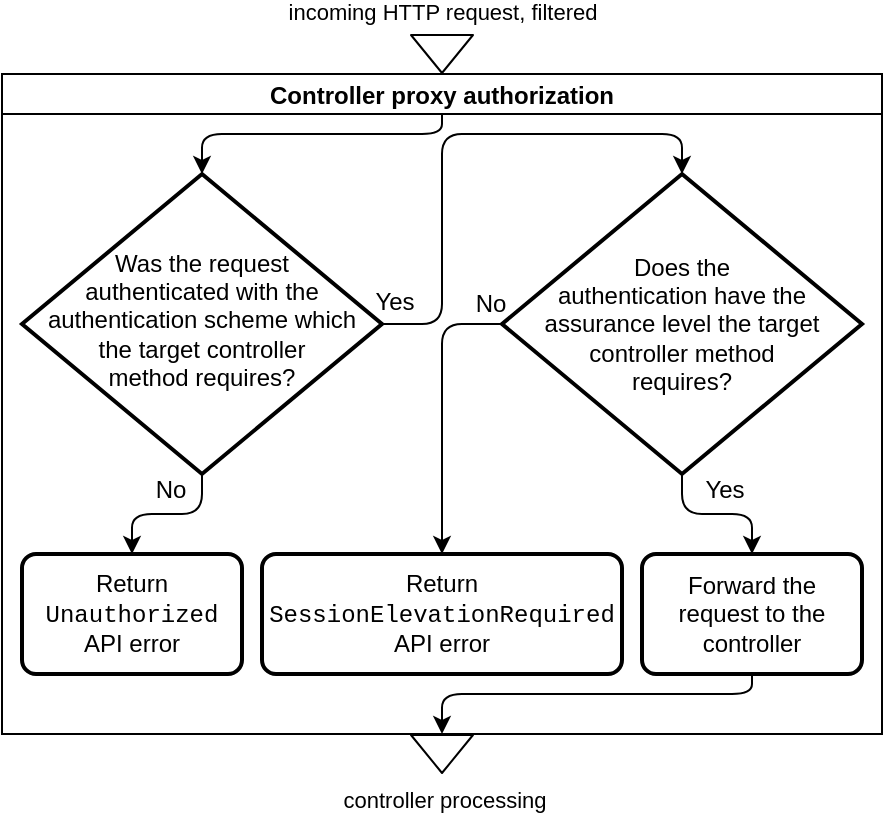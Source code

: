 <mxfile version="13.1.3">
    <diagram id="Sttl8mKHboSlKdve3zSI" name="Page-1">
        <mxGraphModel dx="101" dy="93" grid="1" gridSize="10" guides="1" tooltips="1" connect="1" arrows="1" fold="1" page="1" pageScale="1" pageWidth="827" pageHeight="1169" math="0" shadow="0">
            <root>
                <mxCell id="0"/>
                <mxCell id="1" parent="0"/>
                <mxCell id="26" value="" style="edgeStyle=orthogonalEdgeStyle;rounded=0;orthogonalLoop=1;jettySize=auto;html=1;" parent="1" edge="1">
                    <mxGeometry relative="1" as="geometry">
                        <mxPoint x="200" y="510" as="sourcePoint"/>
                    </mxGeometry>
                </mxCell>
                <mxCell id="18" value="" style="shape=flexArrow;endArrow=classic;html=1;entryX=0.5;entryY=0;entryDx=0;entryDy=0;" parent="1" edge="1">
                    <mxGeometry width="50" height="50" relative="1" as="geometry">
                        <mxPoint x="260" y="100" as="sourcePoint"/>
                        <mxPoint x="260" y="120" as="targetPoint"/>
                    </mxGeometry>
                </mxCell>
                <mxCell id="19" value="incoming HTTP request, filtered" style="edgeLabel;html=1;align=center;verticalAlign=middle;resizable=0;points=[];" parent="18" vertex="1" connectable="0">
                    <mxGeometry x="-0.6" y="1" relative="1" as="geometry">
                        <mxPoint x="-1" y="-15" as="offset"/>
                    </mxGeometry>
                </mxCell>
                <mxCell id="39" value="" style="shape=flexArrow;endArrow=classic;html=1;exitX=0.5;exitY=1;exitDx=0;exitDy=0;" parent="1" edge="1" source="41">
                    <mxGeometry width="50" height="50" relative="1" as="geometry">
                        <mxPoint x="259.5" y="450" as="sourcePoint"/>
                        <mxPoint x="260" y="470" as="targetPoint"/>
                    </mxGeometry>
                </mxCell>
                <mxCell id="40" value="controller processing" style="edgeLabel;html=1;align=center;verticalAlign=middle;resizable=0;points=[];" parent="39" vertex="1" connectable="0">
                    <mxGeometry x="-0.6" y="1" relative="1" as="geometry">
                        <mxPoint x="-0.6" y="29.01" as="offset"/>
                    </mxGeometry>
                </mxCell>
                <mxCell id="41" value="Controller proxy authorization" style="swimlane;startSize=20;" parent="1" vertex="1">
                    <mxGeometry x="40" y="120" width="440" height="330" as="geometry"/>
                </mxCell>
                <mxCell id="76" style="edgeStyle=orthogonalEdgeStyle;rounded=1;orthogonalLoop=1;jettySize=auto;html=1;exitX=0.5;exitY=1;exitDx=0;exitDy=0;exitPerimeter=0;entryX=0.5;entryY=0;entryDx=0;entryDy=0;" parent="41" source="42" target="44" edge="1">
                    <mxGeometry relative="1" as="geometry">
                        <Array as="points">
                            <mxPoint x="100" y="220"/>
                            <mxPoint x="65" y="220"/>
                        </Array>
                    </mxGeometry>
                </mxCell>
                <mxCell id="77" style="edgeStyle=orthogonalEdgeStyle;rounded=1;orthogonalLoop=1;jettySize=auto;html=1;exitX=1;exitY=0.5;exitDx=0;exitDy=0;exitPerimeter=0;entryX=0.5;entryY=0;entryDx=0;entryDy=0;entryPerimeter=0;" parent="41" source="42" target="63" edge="1">
                    <mxGeometry relative="1" as="geometry">
                        <Array as="points">
                            <mxPoint x="220" y="125"/>
                            <mxPoint x="220" y="30"/>
                            <mxPoint x="340" y="30"/>
                        </Array>
                    </mxGeometry>
                </mxCell>
                <mxCell id="42" value="Was the request&lt;br&gt;authenticated with the authentication scheme which&lt;br&gt;the target controller&lt;br&gt;method requires?" style="strokeWidth=2;html=1;shape=mxgraph.flowchart.decision;whiteSpace=wrap;spacingBottom=5;spacingTop=0;spacingLeft=0;spacingRight=0;" parent="41" vertex="1">
                    <mxGeometry x="10" y="50" width="180" height="150" as="geometry"/>
                </mxCell>
                <mxCell id="43" value="" style="endArrow=classic;html=1;entryX=0.5;entryY=0;entryDx=0;entryDy=0;entryPerimeter=0;" parent="41" target="42" edge="1">
                    <mxGeometry width="50" height="50" relative="1" as="geometry">
                        <mxPoint x="220" y="20" as="sourcePoint"/>
                        <mxPoint x="520" y="20" as="targetPoint"/>
                        <Array as="points">
                            <mxPoint x="220" y="30"/>
                            <mxPoint x="100" y="30"/>
                        </Array>
                    </mxGeometry>
                </mxCell>
                <mxCell id="44" value="Return&lt;br&gt;&lt;font face=&quot;Courier New&quot;&gt;Unauthorized&lt;/font&gt;&lt;br&gt;API error" style="rounded=1;whiteSpace=wrap;html=1;absoluteArcSize=1;arcSize=14;strokeWidth=2;" parent="41" vertex="1">
                    <mxGeometry x="10" y="240" width="110" height="60" as="geometry"/>
                </mxCell>
                <mxCell id="62" value="No" style="text;html=1;align=center;verticalAlign=middle;resizable=0;points=[];autosize=1;" parent="41" vertex="1">
                    <mxGeometry x="69" y="198" width="30" height="20" as="geometry"/>
                </mxCell>
                <mxCell id="67" style="edgeStyle=orthogonalEdgeStyle;rounded=1;orthogonalLoop=1;jettySize=auto;html=1;exitX=0;exitY=0.5;exitDx=0;exitDy=0;exitPerimeter=0;entryX=0.5;entryY=0;entryDx=0;entryDy=0;" parent="41" source="63" target="66" edge="1">
                    <mxGeometry relative="1" as="geometry">
                        <Array as="points">
                            <mxPoint x="220" y="125"/>
                            <mxPoint x="220" y="240"/>
                        </Array>
                    </mxGeometry>
                </mxCell>
                <mxCell id="74" style="edgeStyle=orthogonalEdgeStyle;rounded=1;orthogonalLoop=1;jettySize=auto;html=1;exitX=0.5;exitY=1;exitDx=0;exitDy=0;exitPerimeter=0;entryX=0.5;entryY=0;entryDx=0;entryDy=0;" parent="41" source="63" target="69" edge="1">
                    <mxGeometry relative="1" as="geometry">
                        <Array as="points">
                            <mxPoint x="340" y="220"/>
                            <mxPoint x="375" y="220"/>
                        </Array>
                    </mxGeometry>
                </mxCell>
                <mxCell id="63" value="Does the&lt;br&gt;authentication have the&lt;br&gt;assurance level the target controller method&lt;br&gt;requires?" style="strokeWidth=2;html=1;shape=mxgraph.flowchart.decision;whiteSpace=wrap;spacingBottom=0;spacingTop=0;spacingLeft=0;spacingRight=0;" parent="41" vertex="1">
                    <mxGeometry x="250" y="50" width="180" height="150" as="geometry"/>
                </mxCell>
                <mxCell id="66" value="Return&lt;br&gt;&lt;font face=&quot;Courier New&quot;&gt;SessionElevationRequired&lt;/font&gt;&lt;br&gt;API error" style="rounded=1;whiteSpace=wrap;html=1;absoluteArcSize=1;arcSize=14;strokeWidth=2;" parent="41" vertex="1">
                    <mxGeometry x="130" y="240" width="180" height="60" as="geometry"/>
                </mxCell>
                <mxCell id="68" value="No" style="text;html=1;align=center;verticalAlign=middle;resizable=0;points=[];autosize=1;" parent="41" vertex="1">
                    <mxGeometry x="229" y="105" width="30" height="20" as="geometry"/>
                </mxCell>
                <mxCell id="81" style="edgeStyle=orthogonalEdgeStyle;rounded=1;orthogonalLoop=1;jettySize=auto;html=1;exitX=0.5;exitY=1;exitDx=0;exitDy=0;entryX=0.5;entryY=1;entryDx=0;entryDy=0;" parent="41" source="69" target="41" edge="1">
                    <mxGeometry relative="1" as="geometry">
                        <Array as="points">
                            <mxPoint x="375" y="310"/>
                            <mxPoint x="220" y="310"/>
                        </Array>
                    </mxGeometry>
                </mxCell>
                <mxCell id="69" value="Forward the request to the controller" style="rounded=1;whiteSpace=wrap;html=1;absoluteArcSize=1;arcSize=14;strokeWidth=2;spacing=3;" parent="41" vertex="1">
                    <mxGeometry x="320" y="240" width="110" height="60" as="geometry"/>
                </mxCell>
                <mxCell id="75" value="Yes" style="text;html=1;align=center;verticalAlign=middle;resizable=0;points=[];autosize=1;" parent="41" vertex="1">
                    <mxGeometry x="341" y="198" width="40" height="20" as="geometry"/>
                </mxCell>
                <mxCell id="78" value="Yes" style="text;html=1;align=center;verticalAlign=middle;resizable=0;points=[];autosize=1;" parent="41" vertex="1">
                    <mxGeometry x="176" y="104" width="40" height="20" as="geometry"/>
                </mxCell>
            </root>
        </mxGraphModel>
    </diagram>
</mxfile>
